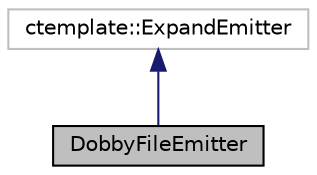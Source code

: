 digraph "DobbyFileEmitter"
{
 // LATEX_PDF_SIZE
  edge [fontname="Helvetica",fontsize="10",labelfontname="Helvetica",labelfontsize="10"];
  node [fontname="Helvetica",fontsize="10",shape=record];
  Node1 [label="DobbyFileEmitter",height=0.2,width=0.4,color="black", fillcolor="grey75", style="filled", fontcolor="black",tooltip="Small utility class to emit data to a file rather than string."];
  Node2 -> Node1 [dir="back",color="midnightblue",fontsize="10",style="solid",fontname="Helvetica"];
  Node2 [label="ctemplate::ExpandEmitter",height=0.2,width=0.4,color="grey75", fillcolor="white", style="filled",tooltip=" "];
}
